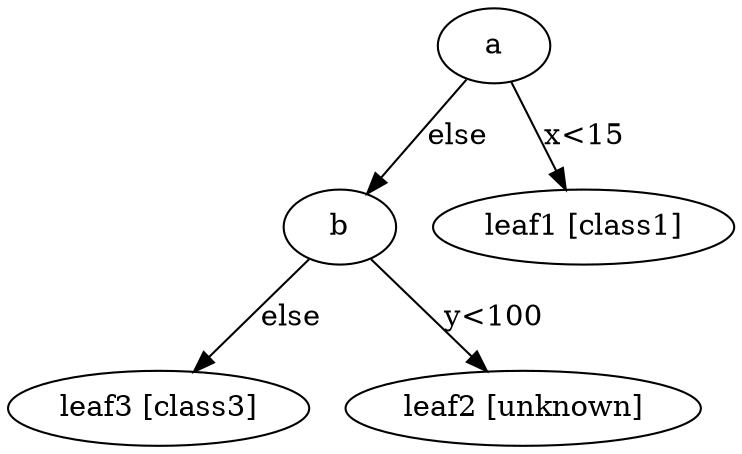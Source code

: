digraph {
     b -> leaf3 [label="else"];
     b -> leaf2 [label="y<100"];
     a -> b [label="else"];
     a -> leaf1 [label="x<15"];
     a [label="a"];
     b [label="b"];
     leaf2 [label="leaf2 [unknown]"];
     leaf3 [label="leaf3 [class3]"];
     leaf1 [label="leaf1 [class1]"];
}
